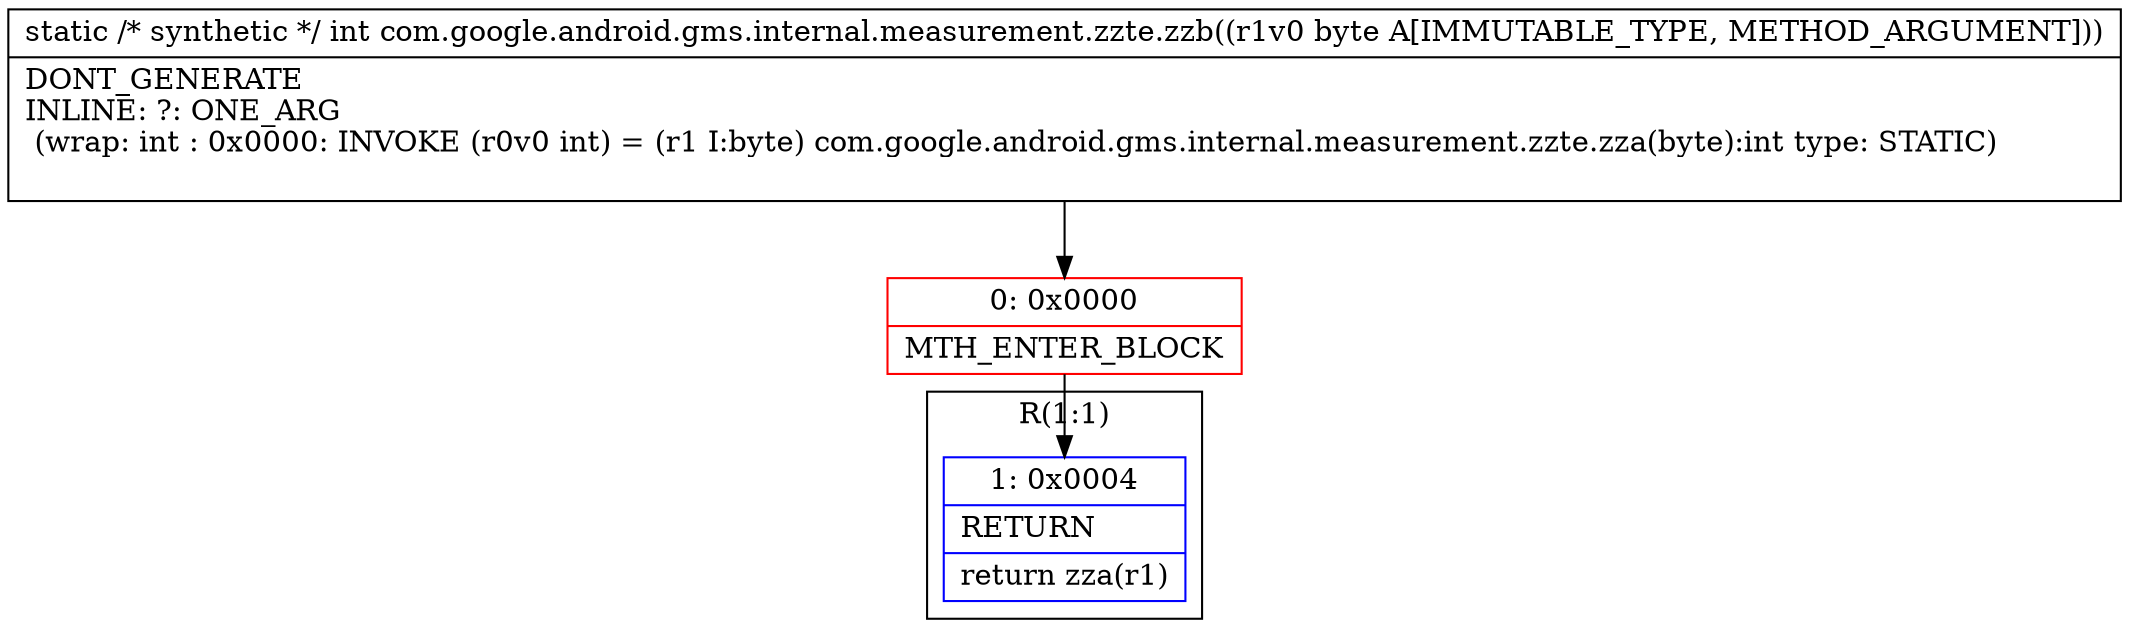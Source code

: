 digraph "CFG forcom.google.android.gms.internal.measurement.zzte.zzb(B)I" {
subgraph cluster_Region_1476123654 {
label = "R(1:1)";
node [shape=record,color=blue];
Node_1 [shape=record,label="{1\:\ 0x0004|RETURN\l|return zza(r1)\l}"];
}
Node_0 [shape=record,color=red,label="{0\:\ 0x0000|MTH_ENTER_BLOCK\l}"];
MethodNode[shape=record,label="{static \/* synthetic *\/ int com.google.android.gms.internal.measurement.zzte.zzb((r1v0 byte A[IMMUTABLE_TYPE, METHOD_ARGUMENT]))  | DONT_GENERATE\lINLINE: ?: ONE_ARG  \l  (wrap: int : 0x0000: INVOKE  (r0v0 int) = (r1 I:byte) com.google.android.gms.internal.measurement.zzte.zza(byte):int type: STATIC)\l\l}"];
MethodNode -> Node_0;
Node_0 -> Node_1;
}

